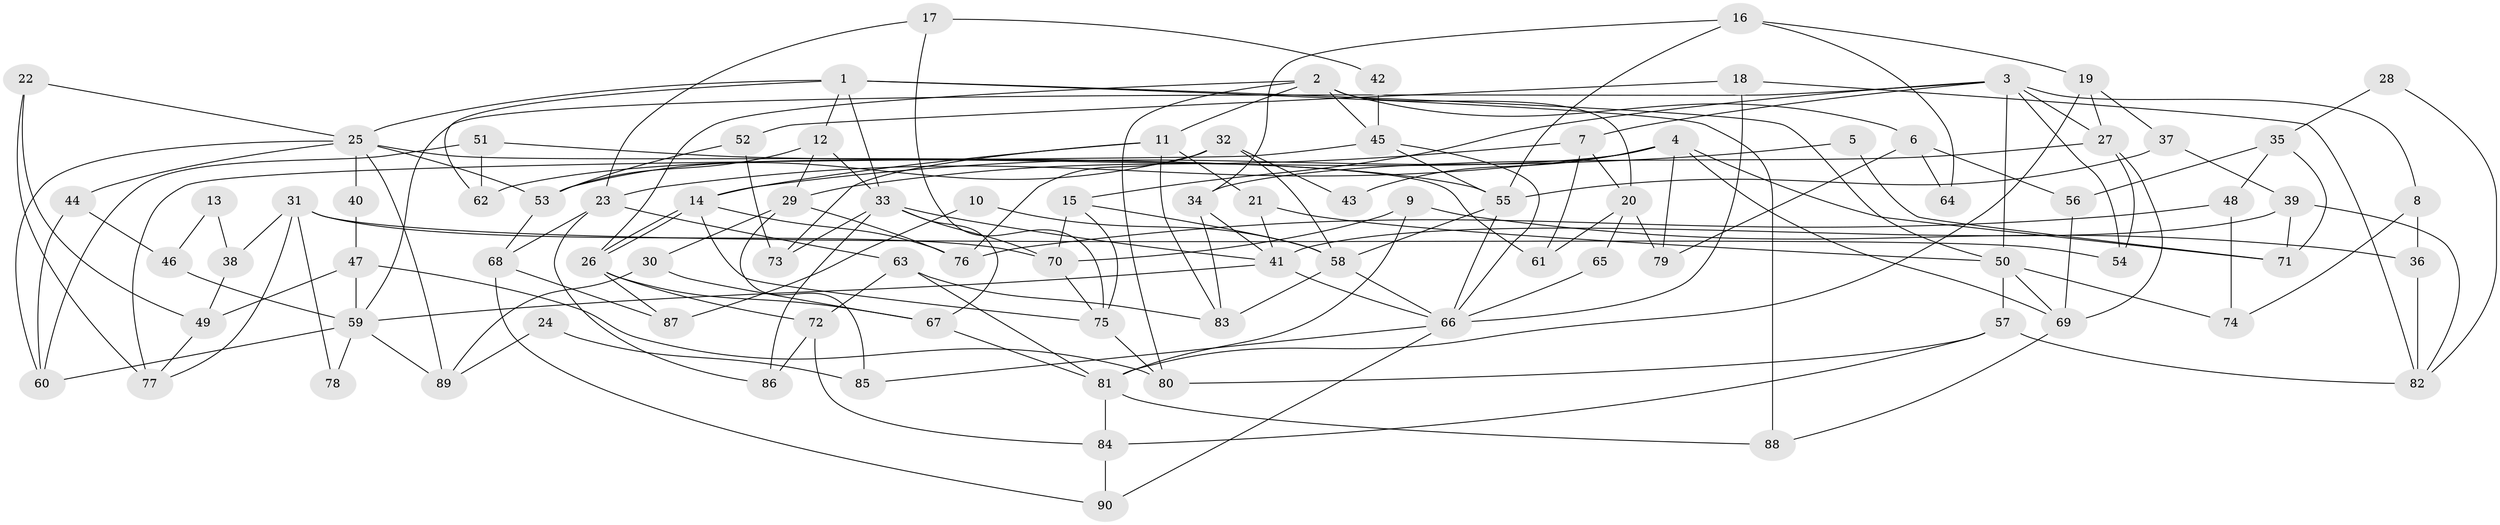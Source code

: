 // coarse degree distribution, {14: 0.018518518518518517, 6: 0.2037037037037037, 7: 0.09259259259259259, 2: 0.12962962962962962, 5: 0.14814814814814814, 4: 0.12962962962962962, 3: 0.18518518518518517, 9: 0.05555555555555555, 10: 0.037037037037037035}
// Generated by graph-tools (version 1.1) at 2025/18/03/04/25 18:18:48]
// undirected, 90 vertices, 180 edges
graph export_dot {
graph [start="1"]
  node [color=gray90,style=filled];
  1;
  2;
  3;
  4;
  5;
  6;
  7;
  8;
  9;
  10;
  11;
  12;
  13;
  14;
  15;
  16;
  17;
  18;
  19;
  20;
  21;
  22;
  23;
  24;
  25;
  26;
  27;
  28;
  29;
  30;
  31;
  32;
  33;
  34;
  35;
  36;
  37;
  38;
  39;
  40;
  41;
  42;
  43;
  44;
  45;
  46;
  47;
  48;
  49;
  50;
  51;
  52;
  53;
  54;
  55;
  56;
  57;
  58;
  59;
  60;
  61;
  62;
  63;
  64;
  65;
  66;
  67;
  68;
  69;
  70;
  71;
  72;
  73;
  74;
  75;
  76;
  77;
  78;
  79;
  80;
  81;
  82;
  83;
  84;
  85;
  86;
  87;
  88;
  89;
  90;
  1 -- 50;
  1 -- 33;
  1 -- 12;
  1 -- 25;
  1 -- 62;
  1 -- 88;
  2 -- 20;
  2 -- 80;
  2 -- 6;
  2 -- 11;
  2 -- 26;
  2 -- 45;
  3 -- 7;
  3 -- 27;
  3 -- 8;
  3 -- 15;
  3 -- 50;
  3 -- 54;
  3 -- 59;
  4 -- 62;
  4 -- 69;
  4 -- 23;
  4 -- 43;
  4 -- 71;
  4 -- 79;
  5 -- 14;
  5 -- 71;
  6 -- 56;
  6 -- 64;
  6 -- 79;
  7 -- 29;
  7 -- 20;
  7 -- 61;
  8 -- 36;
  8 -- 74;
  9 -- 81;
  9 -- 70;
  9 -- 36;
  10 -- 58;
  10 -- 87;
  11 -- 21;
  11 -- 14;
  11 -- 73;
  11 -- 83;
  12 -- 33;
  12 -- 29;
  12 -- 53;
  13 -- 38;
  13 -- 46;
  14 -- 26;
  14 -- 26;
  14 -- 75;
  14 -- 76;
  15 -- 58;
  15 -- 70;
  15 -- 75;
  16 -- 34;
  16 -- 55;
  16 -- 19;
  16 -- 64;
  17 -- 23;
  17 -- 75;
  17 -- 42;
  18 -- 52;
  18 -- 66;
  18 -- 82;
  19 -- 37;
  19 -- 27;
  19 -- 81;
  20 -- 79;
  20 -- 61;
  20 -- 65;
  21 -- 50;
  21 -- 41;
  22 -- 25;
  22 -- 49;
  22 -- 77;
  23 -- 86;
  23 -- 63;
  23 -- 68;
  24 -- 85;
  24 -- 89;
  25 -- 89;
  25 -- 40;
  25 -- 44;
  25 -- 53;
  25 -- 60;
  25 -- 61;
  26 -- 67;
  26 -- 72;
  26 -- 87;
  27 -- 54;
  27 -- 34;
  27 -- 69;
  28 -- 82;
  28 -- 35;
  29 -- 76;
  29 -- 30;
  29 -- 85;
  30 -- 67;
  30 -- 89;
  31 -- 70;
  31 -- 77;
  31 -- 38;
  31 -- 54;
  31 -- 78;
  32 -- 53;
  32 -- 58;
  32 -- 43;
  32 -- 76;
  33 -- 67;
  33 -- 70;
  33 -- 41;
  33 -- 73;
  33 -- 86;
  34 -- 83;
  34 -- 41;
  35 -- 48;
  35 -- 71;
  35 -- 56;
  36 -- 82;
  37 -- 55;
  37 -- 39;
  38 -- 49;
  39 -- 41;
  39 -- 82;
  39 -- 71;
  40 -- 47;
  41 -- 59;
  41 -- 66;
  42 -- 45;
  44 -- 60;
  44 -- 46;
  45 -- 66;
  45 -- 55;
  45 -- 77;
  46 -- 59;
  47 -- 59;
  47 -- 80;
  47 -- 49;
  48 -- 74;
  48 -- 76;
  49 -- 77;
  50 -- 69;
  50 -- 57;
  50 -- 74;
  51 -- 55;
  51 -- 60;
  51 -- 62;
  52 -- 53;
  52 -- 73;
  53 -- 68;
  55 -- 58;
  55 -- 66;
  56 -- 69;
  57 -- 84;
  57 -- 80;
  57 -- 82;
  58 -- 83;
  58 -- 66;
  59 -- 60;
  59 -- 78;
  59 -- 89;
  63 -- 81;
  63 -- 72;
  63 -- 83;
  65 -- 66;
  66 -- 85;
  66 -- 90;
  67 -- 81;
  68 -- 87;
  68 -- 90;
  69 -- 88;
  70 -- 75;
  72 -- 84;
  72 -- 86;
  75 -- 80;
  81 -- 84;
  81 -- 88;
  84 -- 90;
}
